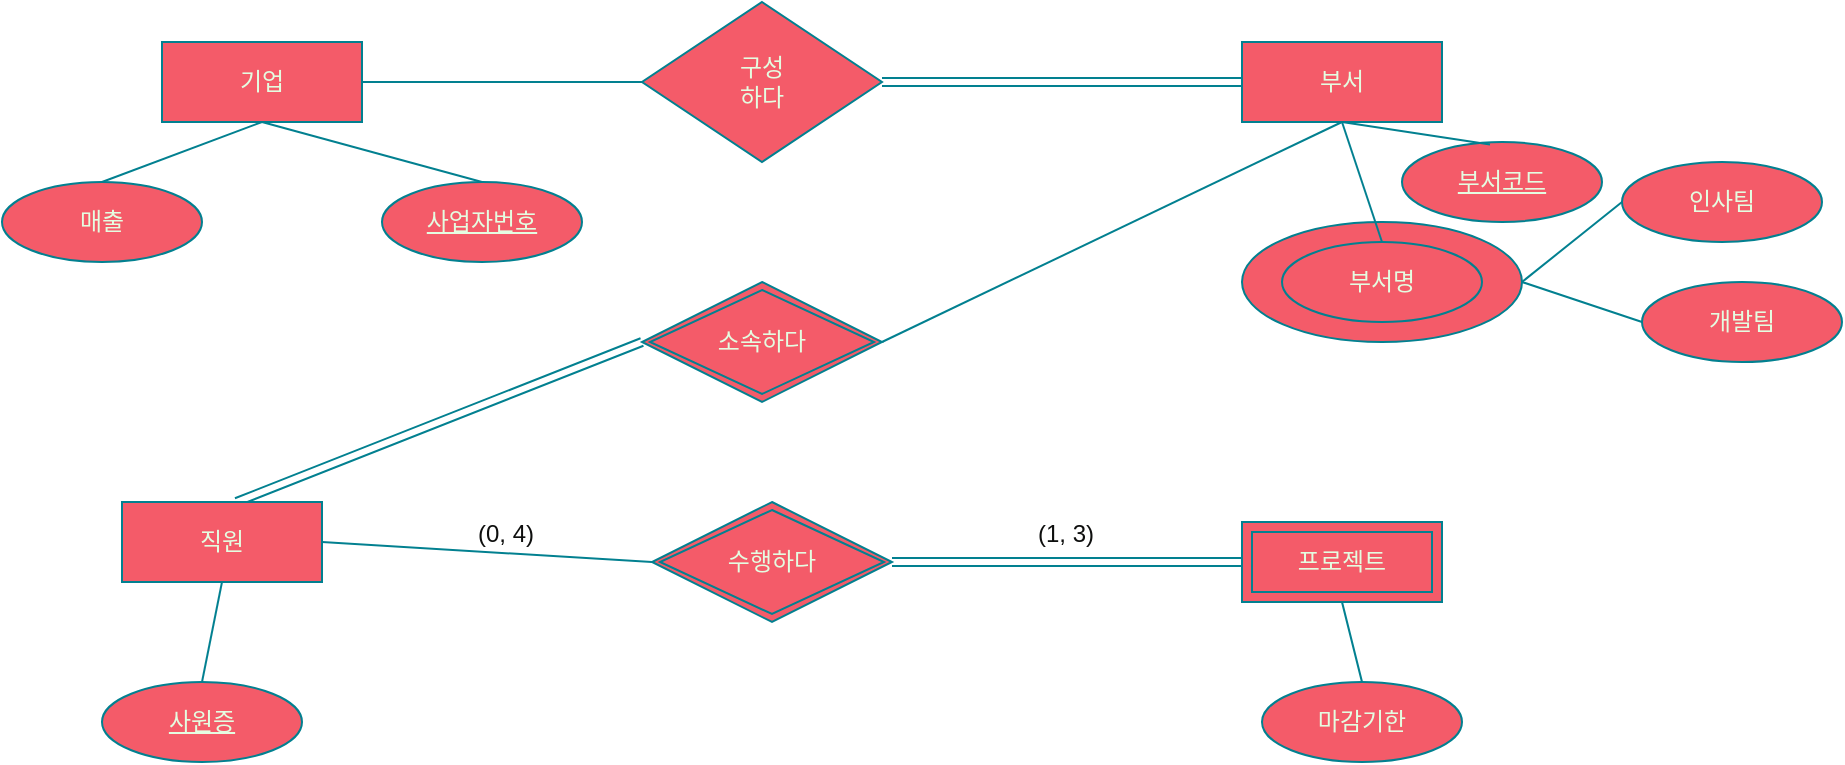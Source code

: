<mxfile version="24.8.6">
  <diagram id="R2lEEEUBdFMjLlhIrx00" name="Page-1">
    <mxGraphModel dx="1050" dy="522" grid="1" gridSize="10" guides="1" tooltips="1" connect="1" arrows="1" fold="1" page="1" pageScale="1" pageWidth="850" pageHeight="1100" math="0" shadow="0" extFonts="Permanent Marker^https://fonts.googleapis.com/css?family=Permanent+Marker">
      <root>
        <mxCell id="0" />
        <mxCell id="1" parent="0" />
        <mxCell id="qdB3Q8H_Rzq3y_8LXGV_-67" value="" style="ellipse;whiteSpace=wrap;html=1;align=center;strokeColor=#028090;fontColor=#E4FDE1;fillColor=#F45B69;" vertex="1" parent="1">
          <mxGeometry x="660" y="150" width="140" height="60" as="geometry" />
        </mxCell>
        <mxCell id="qdB3Q8H_Rzq3y_8LXGV_-17" value="구성&lt;br&gt;&lt;div&gt;하다&lt;/div&gt;" style="rhombus;whiteSpace=wrap;html=1;strokeColor=#028090;fontColor=#E4FDE1;fillColor=#F45B69;" vertex="1" parent="1">
          <mxGeometry x="360" y="40" width="120" height="80" as="geometry" />
        </mxCell>
        <mxCell id="qdB3Q8H_Rzq3y_8LXGV_-21" value="수행하다" style="shape=rhombus;double=1;perimeter=rhombusPerimeter;whiteSpace=wrap;html=1;align=center;strokeColor=#028090;fontColor=#E4FDE1;fillColor=#F45B69;" vertex="1" parent="1">
          <mxGeometry x="365" y="290" width="120" height="60" as="geometry" />
        </mxCell>
        <mxCell id="qdB3Q8H_Rzq3y_8LXGV_-26" value="" style="endArrow=none;html=1;rounded=0;strokeColor=#028090;fontColor=#E4FDE1;fillColor=#F45B69;entryX=0;entryY=0.5;entryDx=0;entryDy=0;exitX=1;exitY=0.5;exitDx=0;exitDy=0;" edge="1" parent="1" source="qdB3Q8H_Rzq3y_8LXGV_-72" target="qdB3Q8H_Rzq3y_8LXGV_-21">
          <mxGeometry relative="1" as="geometry">
            <mxPoint x="210" y="320" as="sourcePoint" />
            <mxPoint x="500" y="270" as="targetPoint" />
          </mxGeometry>
        </mxCell>
        <mxCell id="qdB3Q8H_Rzq3y_8LXGV_-27" value="" style="endArrow=none;html=1;rounded=0;strokeColor=#028090;fontColor=#E4FDE1;fillColor=#F45B69;entryX=0;entryY=0.5;entryDx=0;entryDy=0;exitX=1;exitY=0.5;exitDx=0;exitDy=0;shape=link;" edge="1" parent="1" source="qdB3Q8H_Rzq3y_8LXGV_-21" target="qdB3Q8H_Rzq3y_8LXGV_-33">
          <mxGeometry relative="1" as="geometry">
            <mxPoint x="300" y="410" as="sourcePoint" />
            <mxPoint x="640" y="320" as="targetPoint" />
          </mxGeometry>
        </mxCell>
        <mxCell id="qdB3Q8H_Rzq3y_8LXGV_-28" value="소속하다" style="shape=rhombus;double=1;perimeter=rhombusPerimeter;whiteSpace=wrap;html=1;align=center;strokeColor=#028090;fontColor=#E4FDE1;fillColor=#F45B69;" vertex="1" parent="1">
          <mxGeometry x="360" y="180" width="120" height="60" as="geometry" />
        </mxCell>
        <mxCell id="qdB3Q8H_Rzq3y_8LXGV_-29" value="" style="endArrow=none;html=1;rounded=0;strokeColor=#028090;fontColor=#E4FDE1;fillColor=#F45B69;exitX=0.572;exitY=0;exitDx=0;exitDy=0;entryX=0;entryY=0.5;entryDx=0;entryDy=0;shape=link;exitPerimeter=0;" edge="1" parent="1" source="qdB3Q8H_Rzq3y_8LXGV_-72" target="qdB3Q8H_Rzq3y_8LXGV_-28">
          <mxGeometry relative="1" as="geometry">
            <mxPoint x="160" y="300" as="sourcePoint" />
            <mxPoint x="500" y="270" as="targetPoint" />
          </mxGeometry>
        </mxCell>
        <mxCell id="qdB3Q8H_Rzq3y_8LXGV_-30" value="" style="endArrow=none;html=1;rounded=0;strokeColor=#028090;fontColor=#E4FDE1;fillColor=#F45B69;exitX=1;exitY=0.5;exitDx=0;exitDy=0;entryX=0.5;entryY=1;entryDx=0;entryDy=0;" edge="1" parent="1" source="qdB3Q8H_Rzq3y_8LXGV_-28" target="qdB3Q8H_Rzq3y_8LXGV_-38">
          <mxGeometry relative="1" as="geometry">
            <mxPoint x="520" y="240" as="sourcePoint" />
            <mxPoint x="684.45" y="110" as="targetPoint" />
          </mxGeometry>
        </mxCell>
        <mxCell id="qdB3Q8H_Rzq3y_8LXGV_-31" value="" style="endArrow=none;html=1;rounded=0;strokeColor=#028090;fontColor=#E4FDE1;fillColor=#F45B69;exitX=1;exitY=0.5;exitDx=0;exitDy=0;entryX=0;entryY=0.5;entryDx=0;entryDy=0;" edge="1" parent="1" source="qdB3Q8H_Rzq3y_8LXGV_-39" target="qdB3Q8H_Rzq3y_8LXGV_-17">
          <mxGeometry relative="1" as="geometry">
            <mxPoint x="231.54" y="82.01" as="sourcePoint" />
            <mxPoint x="420" y="130" as="targetPoint" />
          </mxGeometry>
        </mxCell>
        <mxCell id="qdB3Q8H_Rzq3y_8LXGV_-32" value="" style="endArrow=none;html=1;rounded=0;strokeColor=#028090;fontColor=#E4FDE1;fillColor=#F45B69;exitX=1;exitY=0.5;exitDx=0;exitDy=0;entryX=0;entryY=0.5;entryDx=0;entryDy=0;shape=link;" edge="1" parent="1" source="qdB3Q8H_Rzq3y_8LXGV_-17" target="qdB3Q8H_Rzq3y_8LXGV_-38">
          <mxGeometry relative="1" as="geometry">
            <mxPoint x="440" y="132" as="sourcePoint" />
            <mxPoint x="600" y="80" as="targetPoint" />
          </mxGeometry>
        </mxCell>
        <mxCell id="qdB3Q8H_Rzq3y_8LXGV_-33" value="프로젝트" style="shape=ext;margin=3;double=1;whiteSpace=wrap;html=1;align=center;strokeColor=#028090;fontColor=#E4FDE1;fillColor=#F45B69;" vertex="1" parent="1">
          <mxGeometry x="660" y="300" width="100" height="40" as="geometry" />
        </mxCell>
        <mxCell id="qdB3Q8H_Rzq3y_8LXGV_-38" value="부서" style="whiteSpace=wrap;html=1;align=center;strokeColor=#028090;fontColor=#E4FDE1;fillColor=#F45B69;" vertex="1" parent="1">
          <mxGeometry x="660" y="60" width="100" height="40" as="geometry" />
        </mxCell>
        <mxCell id="qdB3Q8H_Rzq3y_8LXGV_-39" value="기업" style="whiteSpace=wrap;html=1;align=center;strokeColor=#028090;fontColor=#E4FDE1;fillColor=#F45B69;" vertex="1" parent="1">
          <mxGeometry x="120" y="60" width="100" height="40" as="geometry" />
        </mxCell>
        <mxCell id="qdB3Q8H_Rzq3y_8LXGV_-40" value="" style="shape=table;startSize=0;container=1;collapsible=1;childLayout=tableLayout;fixedRows=1;rowLines=0;fontStyle=0;align=center;resizeLast=1;strokeColor=none;fillColor=none;collapsible=0;whiteSpace=wrap;html=1;fontColor=#E4FDE1;" vertex="1" parent="1">
          <mxGeometry x="240" y="290" width="180" height="30" as="geometry" />
        </mxCell>
        <mxCell id="qdB3Q8H_Rzq3y_8LXGV_-41" value="" style="shape=tableRow;horizontal=0;startSize=0;swimlaneHead=0;swimlaneBody=0;fillColor=none;collapsible=0;dropTarget=0;points=[[0,0.5],[1,0.5]];portConstraint=eastwest;top=0;left=0;right=0;bottom=0;strokeColor=#028090;fontColor=#E4FDE1;" vertex="1" parent="qdB3Q8H_Rzq3y_8LXGV_-40">
          <mxGeometry width="180" height="30" as="geometry" />
        </mxCell>
        <mxCell id="qdB3Q8H_Rzq3y_8LXGV_-42" value="" style="shape=partialRectangle;connectable=0;fillColor=none;top=0;left=0;bottom=0;right=0;editable=1;overflow=hidden;strokeColor=#028090;fontColor=#E4FDE1;" vertex="1" parent="qdB3Q8H_Rzq3y_8LXGV_-41">
          <mxGeometry width="30" height="30" as="geometry">
            <mxRectangle width="30" height="30" as="alternateBounds" />
          </mxGeometry>
        </mxCell>
        <mxCell id="qdB3Q8H_Rzq3y_8LXGV_-43" value="(0, 4)" style="shape=partialRectangle;connectable=0;fillColor=none;top=0;left=0;bottom=0;right=0;align=left;spacingLeft=6;overflow=hidden;strokeColor=#028090;fontColor=#0E0F0E;" vertex="1" parent="qdB3Q8H_Rzq3y_8LXGV_-41">
          <mxGeometry x="30" width="150" height="30" as="geometry">
            <mxRectangle width="150" height="30" as="alternateBounds" />
          </mxGeometry>
        </mxCell>
        <mxCell id="qdB3Q8H_Rzq3y_8LXGV_-44" value="" style="shape=table;startSize=0;container=1;collapsible=1;childLayout=tableLayout;fixedRows=1;rowLines=0;fontStyle=0;align=center;resizeLast=1;strokeColor=none;fillColor=none;collapsible=0;whiteSpace=wrap;html=1;fontColor=#E4FDE1;" vertex="1" parent="1">
          <mxGeometry x="520" y="290" width="180" height="30" as="geometry" />
        </mxCell>
        <mxCell id="qdB3Q8H_Rzq3y_8LXGV_-45" value="" style="shape=tableRow;horizontal=0;startSize=0;swimlaneHead=0;swimlaneBody=0;fillColor=none;collapsible=0;dropTarget=0;points=[[0,0.5],[1,0.5]];portConstraint=eastwest;top=0;left=0;right=0;bottom=0;strokeColor=#028090;fontColor=#E4FDE1;" vertex="1" parent="qdB3Q8H_Rzq3y_8LXGV_-44">
          <mxGeometry width="180" height="30" as="geometry" />
        </mxCell>
        <mxCell id="qdB3Q8H_Rzq3y_8LXGV_-46" value="" style="shape=partialRectangle;connectable=0;fillColor=none;top=0;left=0;bottom=0;right=0;editable=1;overflow=hidden;strokeColor=#028090;fontColor=#E4FDE1;" vertex="1" parent="qdB3Q8H_Rzq3y_8LXGV_-45">
          <mxGeometry width="30" height="30" as="geometry">
            <mxRectangle width="30" height="30" as="alternateBounds" />
          </mxGeometry>
        </mxCell>
        <mxCell id="qdB3Q8H_Rzq3y_8LXGV_-47" value="(1, 3)" style="shape=partialRectangle;connectable=0;fillColor=none;top=0;left=0;bottom=0;right=0;align=left;spacingLeft=6;overflow=hidden;strokeColor=#028090;fontColor=#0E0F0E;" vertex="1" parent="qdB3Q8H_Rzq3y_8LXGV_-45">
          <mxGeometry x="30" width="150" height="30" as="geometry">
            <mxRectangle width="150" height="30" as="alternateBounds" />
          </mxGeometry>
        </mxCell>
        <mxCell id="qdB3Q8H_Rzq3y_8LXGV_-53" value="사업자번호" style="ellipse;whiteSpace=wrap;html=1;align=center;strokeColor=#028090;fontColor=#E4FDE1;fillColor=#F45B69;fontStyle=4" vertex="1" parent="1">
          <mxGeometry x="230" y="130" width="100" height="40" as="geometry" />
        </mxCell>
        <mxCell id="qdB3Q8H_Rzq3y_8LXGV_-54" value="매출" style="ellipse;whiteSpace=wrap;html=1;align=center;strokeColor=#028090;fontColor=#E4FDE1;fillColor=#F45B69;" vertex="1" parent="1">
          <mxGeometry x="40" y="130" width="100" height="40" as="geometry" />
        </mxCell>
        <mxCell id="qdB3Q8H_Rzq3y_8LXGV_-55" value="부서명" style="ellipse;whiteSpace=wrap;html=1;align=center;strokeColor=#028090;fontColor=#E4FDE1;fillColor=#F45B69;" vertex="1" parent="1">
          <mxGeometry x="680" y="160" width="100" height="40" as="geometry" />
        </mxCell>
        <mxCell id="qdB3Q8H_Rzq3y_8LXGV_-57" value="인사팀" style="ellipse;whiteSpace=wrap;html=1;align=center;strokeColor=#028090;fontColor=#E4FDE1;fillColor=#F45B69;" vertex="1" parent="1">
          <mxGeometry x="850" y="120" width="100" height="40" as="geometry" />
        </mxCell>
        <mxCell id="qdB3Q8H_Rzq3y_8LXGV_-59" value="" style="endArrow=none;html=1;rounded=0;strokeColor=#028090;fontColor=#E4FDE1;fillColor=#F45B69;exitX=0.5;exitY=1;exitDx=0;exitDy=0;entryX=0.5;entryY=0;entryDx=0;entryDy=0;" edge="1" parent="1" source="qdB3Q8H_Rzq3y_8LXGV_-39" target="qdB3Q8H_Rzq3y_8LXGV_-54">
          <mxGeometry relative="1" as="geometry">
            <mxPoint x="230" y="90" as="sourcePoint" />
            <mxPoint x="370" y="90" as="targetPoint" />
          </mxGeometry>
        </mxCell>
        <mxCell id="qdB3Q8H_Rzq3y_8LXGV_-60" value="" style="endArrow=none;html=1;rounded=0;strokeColor=#028090;fontColor=#E4FDE1;fillColor=#F45B69;entryX=0.5;entryY=0;entryDx=0;entryDy=0;" edge="1" parent="1" target="qdB3Q8H_Rzq3y_8LXGV_-53">
          <mxGeometry relative="1" as="geometry">
            <mxPoint x="170" y="100" as="sourcePoint" />
            <mxPoint x="100" y="140" as="targetPoint" />
          </mxGeometry>
        </mxCell>
        <mxCell id="qdB3Q8H_Rzq3y_8LXGV_-62" value="" style="endArrow=none;html=1;rounded=0;strokeColor=#028090;fontColor=#E4FDE1;fillColor=#F45B69;exitX=0.5;exitY=1;exitDx=0;exitDy=0;entryX=0.5;entryY=0;entryDx=0;entryDy=0;" edge="1" parent="1" source="qdB3Q8H_Rzq3y_8LXGV_-38" target="qdB3Q8H_Rzq3y_8LXGV_-55">
          <mxGeometry relative="1" as="geometry">
            <mxPoint x="720" y="110" as="sourcePoint" />
            <mxPoint x="670" y="190" as="targetPoint" />
          </mxGeometry>
        </mxCell>
        <mxCell id="qdB3Q8H_Rzq3y_8LXGV_-64" value="개발팀" style="ellipse;whiteSpace=wrap;html=1;align=center;strokeColor=#028090;fontColor=#E4FDE1;fillColor=#F45B69;" vertex="1" parent="1">
          <mxGeometry x="860" y="180" width="100" height="40" as="geometry" />
        </mxCell>
        <mxCell id="qdB3Q8H_Rzq3y_8LXGV_-65" value="" style="endArrow=none;html=1;rounded=0;strokeColor=#028090;fontColor=#E4FDE1;fillColor=#F45B69;exitX=0;exitY=0.5;exitDx=0;exitDy=0;" edge="1" parent="1" source="qdB3Q8H_Rzq3y_8LXGV_-57">
          <mxGeometry relative="1" as="geometry">
            <mxPoint x="720" y="110" as="sourcePoint" />
            <mxPoint x="800" y="180" as="targetPoint" />
          </mxGeometry>
        </mxCell>
        <mxCell id="qdB3Q8H_Rzq3y_8LXGV_-66" value="" style="endArrow=none;html=1;rounded=0;strokeColor=#028090;fontColor=#E4FDE1;fillColor=#F45B69;exitX=0;exitY=0.5;exitDx=0;exitDy=0;entryX=1;entryY=0.5;entryDx=0;entryDy=0;" edge="1" parent="1" source="qdB3Q8H_Rzq3y_8LXGV_-64" target="qdB3Q8H_Rzq3y_8LXGV_-67">
          <mxGeometry relative="1" as="geometry">
            <mxPoint x="830" y="170" as="sourcePoint" />
            <mxPoint x="790" y="190" as="targetPoint" />
          </mxGeometry>
        </mxCell>
        <mxCell id="qdB3Q8H_Rzq3y_8LXGV_-68" value="사원증" style="ellipse;whiteSpace=wrap;html=1;align=center;strokeColor=#028090;fontColor=#E4FDE1;fillColor=#F45B69;fontStyle=4" vertex="1" parent="1">
          <mxGeometry x="90" y="380" width="100" height="40" as="geometry" />
        </mxCell>
        <mxCell id="qdB3Q8H_Rzq3y_8LXGV_-69" value="마감기한" style="ellipse;whiteSpace=wrap;html=1;align=center;strokeColor=#028090;fontColor=#E4FDE1;fillColor=#F45B69;" vertex="1" parent="1">
          <mxGeometry x="670" y="380" width="100" height="40" as="geometry" />
        </mxCell>
        <mxCell id="qdB3Q8H_Rzq3y_8LXGV_-70" value="" style="endArrow=none;html=1;rounded=0;strokeColor=#028090;fontColor=#E4FDE1;fillColor=#F45B69;exitX=0.5;exitY=0;exitDx=0;exitDy=0;entryX=0.5;entryY=1;entryDx=0;entryDy=0;" edge="1" parent="1" source="qdB3Q8H_Rzq3y_8LXGV_-68" target="qdB3Q8H_Rzq3y_8LXGV_-72">
          <mxGeometry relative="1" as="geometry">
            <mxPoint x="165" y="500" as="sourcePoint" />
            <mxPoint x="160" y="340" as="targetPoint" />
          </mxGeometry>
        </mxCell>
        <mxCell id="qdB3Q8H_Rzq3y_8LXGV_-71" value="" style="endArrow=none;html=1;rounded=0;strokeColor=#028090;fontColor=#E4FDE1;fillColor=#F45B69;exitX=0.5;exitY=0;exitDx=0;exitDy=0;entryX=0.5;entryY=1;entryDx=0;entryDy=0;" edge="1" parent="1" source="qdB3Q8H_Rzq3y_8LXGV_-69" target="qdB3Q8H_Rzq3y_8LXGV_-33">
          <mxGeometry relative="1" as="geometry">
            <mxPoint x="150" y="390" as="sourcePoint" />
            <mxPoint x="170" y="350" as="targetPoint" />
          </mxGeometry>
        </mxCell>
        <mxCell id="qdB3Q8H_Rzq3y_8LXGV_-72" value="직원" style="whiteSpace=wrap;html=1;align=center;strokeColor=#028090;fontColor=#E4FDE1;fillColor=#F45B69;" vertex="1" parent="1">
          <mxGeometry x="100" y="290" width="100" height="40" as="geometry" />
        </mxCell>
        <mxCell id="qdB3Q8H_Rzq3y_8LXGV_-73" value="부서코드" style="ellipse;whiteSpace=wrap;html=1;align=center;strokeColor=#028090;fontColor=#E4FDE1;fillColor=#F45B69;fontStyle=4" vertex="1" parent="1">
          <mxGeometry x="740" y="110" width="100" height="40" as="geometry" />
        </mxCell>
        <mxCell id="qdB3Q8H_Rzq3y_8LXGV_-74" value="" style="endArrow=none;html=1;rounded=0;strokeColor=#028090;fontColor=#E4FDE1;fillColor=#F45B69;exitX=0.5;exitY=1;exitDx=0;exitDy=0;entryX=0.44;entryY=0.03;entryDx=0;entryDy=0;entryPerimeter=0;" edge="1" parent="1" source="qdB3Q8H_Rzq3y_8LXGV_-38" target="qdB3Q8H_Rzq3y_8LXGV_-73">
          <mxGeometry relative="1" as="geometry">
            <mxPoint x="720" y="110" as="sourcePoint" />
            <mxPoint x="740" y="170" as="targetPoint" />
          </mxGeometry>
        </mxCell>
      </root>
    </mxGraphModel>
  </diagram>
</mxfile>
